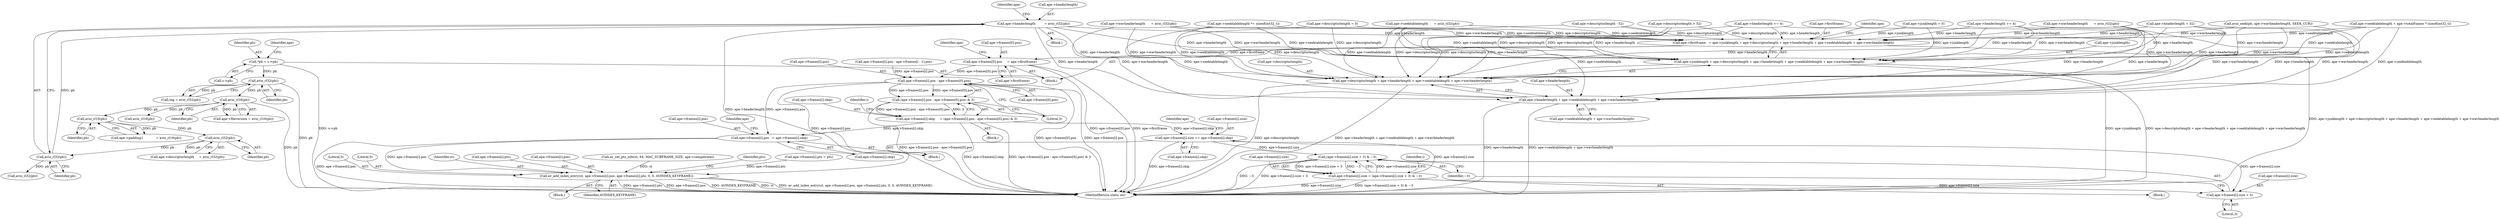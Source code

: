 digraph "0_FFmpeg_8312e3fc9041027a33c8bc667bb99740fdf41dd5@pointer" {
"1000206" [label="(Call,ape->headerlength         = avio_rl32(pb))"];
"1000210" [label="(Call,avio_rl32(pb))"];
"1000204" [label="(Call,avio_rl32(pb))"];
"1000198" [label="(Call,avio_rl16(pb))"];
"1000153" [label="(Call,avio_rl16(pb))"];
"1000136" [label="(Call,avio_rl32(pb))"];
"1000113" [label="(Call,*pb = s->pb)"];
"1000558" [label="(Call,ape->firstframe   = ape->junklength + ape->descriptorlength + ape->headerlength + ape->seektablelength + ape->wavheaderlength)"];
"1000649" [label="(Call,ape->frames[0].pos     = ape->firstframe)"];
"1000752" [label="(Call,ape->frames[i].pos - ape->frames[0].pos)"];
"1000751" [label="(Call,(ape->frames[i].pos - ape->frames[0].pos) & 3)"];
"1000743" [label="(Call,ape->frames[i].skip     = (ape->frames[i].pos - ape->frames[0].pos) & 3)"];
"1000821" [label="(Call,ape->frames[i].pos  -= ape->frames[i].skip)"];
"1001093" [label="(Call,av_add_index_entry(st, ape->frames[i].pos, ape->frames[i].pts, 0, 0, AVINDEX_KEYFRAME))"];
"1000836" [label="(Call,ape->frames[i].size += ape->frames[i].skip)"];
"1000859" [label="(Call,(ape->frames[i].size + 3) & ~3)"];
"1000851" [label="(Call,ape->frames[i].size = (ape->frames[i].size + 3) & ~3)"];
"1000860" [label="(Call,ape->frames[i].size + 3)"];
"1000562" [label="(Call,ape->junklength + ape->descriptorlength + ape->headerlength + ape->seektablelength + ape->wavheaderlength)"];
"1000566" [label="(Call,ape->descriptorlength + ape->headerlength + ape->seektablelength + ape->wavheaderlength)"];
"1000570" [label="(Call,ape->headerlength + ape->seektablelength + ape->wavheaderlength)"];
"1000326" [label="(Call,avio_rl16(pb))"];
"1000137" [label="(Identifier,pb)"];
"1000212" [label="(Call,ape->seektablelength      = avio_rl32(pb))"];
"1000381" [label="(Call,ape->headerlength += 4)"];
"1000210" [label="(Call,avio_rl32(pb))"];
"1001094" [label="(Identifier,st)"];
"1000855" [label="(Identifier,ape)"];
"1000861" [label="(Call,ape->frames[i].size)"];
"1000346" [label="(Call,ape->wavheaderlength      = avio_rl32(pb))"];
"1000404" [label="(Call,ape->seektablelength *= sizeof(int32_t))"];
"1000211" [label="(Identifier,pb)"];
"1000664" [label="(Identifier,ape)"];
"1000726" [label="(Call,ape->frames[i].pos - ape->frames[i - 1].pos)"];
"1000690" [label="(Identifier,i)"];
"1000753" [label="(Call,ape->frames[i].pos)"];
"1000822" [label="(Call,ape->frames[i].pos)"];
"1000154" [label="(Identifier,pb)"];
"1000115" [label="(Call,s->pb)"];
"1000571" [label="(Call,ape->headerlength)"];
"1000114" [label="(Identifier,pb)"];
"1000821" [label="(Call,ape->frames[i].pos  -= ape->frames[i].skip)"];
"1001102" [label="(Call,ape->frames[i].pts)"];
"1001095" [label="(Call,ape->frames[i].pos)"];
"1000811" [label="(Block,)"];
"1001014" [label="(Call,av_set_pts_info(st, 64, MAC_SUBFRAME_SIZE, ape->samplerate))"];
"1000649" [label="(Call,ape->frames[0].pos     = ape->firstframe)"];
"1000256" [label="(Call,ape->descriptorlength - 52)"];
"1000206" [label="(Call,ape->headerlength         = avio_rl32(pb))"];
"1000205" [label="(Identifier,pb)"];
"1000752" [label="(Call,ape->frames[i].pos - ape->frames[0].pos)"];
"1000760" [label="(Call,ape->frames[0].pos)"];
"1000837" [label="(Call,ape->frames[i].size)"];
"1001113" [label="(Identifier,pts)"];
"1000120" [label="(Identifier,ape)"];
"1000650" [label="(Call,ape->frames[0].pos)"];
"1000136" [label="(Call,avio_rl32(pb))"];
"1000216" [label="(Call,avio_rl32(pb))"];
"1000200" [label="(Call,ape->descriptorlength     = avio_rl32(pb))"];
"1000836" [label="(Call,ape->frames[i].size += ape->frames[i].skip)"];
"1000852" [label="(Call,ape->frames[i].size)"];
"1000149" [label="(Call,ape->fileversion = avio_rl16(pb))"];
"1000869" [label="(Identifier,~3)"];
"1000558" [label="(Call,ape->firstframe   = ape->junklength + ape->descriptorlength + ape->headerlength + ape->seektablelength + ape->wavheaderlength)"];
"1000859" [label="(Call,(ape->frames[i].size + 3) & ~3)"];
"1000767" [label="(Literal,3)"];
"1000810" [label="(Identifier,i)"];
"1000249" [label="(Call,ape->descriptorlength > 52)"];
"1000840" [label="(Identifier,ape)"];
"1000111" [label="(Block,)"];
"1000204" [label="(Call,avio_rl32(pb))"];
"1000574" [label="(Call,ape->seektablelength + ape->wavheaderlength)"];
"1001083" [label="(Block,)"];
"1000829" [label="(Call,ape->frames[i].skip)"];
"1000744" [label="(Call,ape->frames[i].skip)"];
"1000153" [label="(Call,avio_rl16(pb))"];
"1000860" [label="(Call,ape->frames[i].size + 3)"];
"1000567" [label="(Call,ape->descriptorlength)"];
"1000563" [label="(Call,ape->junklength)"];
"1001111" [label="(Identifier,AVINDEX_KEYFRAME)"];
"1000134" [label="(Call,tag = avio_rl32(pb))"];
"1000657" [label="(Call,ape->firstframe)"];
"1000317" [label="(Call,ape->headerlength = 32)"];
"1001084" [label="(Call,ape->frames[i].pts = pts)"];
"1000198" [label="(Call,avio_rl16(pb))"];
"1000562" [label="(Call,ape->junklength + ape->descriptorlength + ape->headerlength + ape->seektablelength + ape->wavheaderlength)"];
"1000559" [label="(Call,ape->firstframe)"];
"1000691" [label="(Block,)"];
"1000500" [label="(Call,avio_seek(pb, ape->wavheaderlength, SEEK_CUR))"];
"1000570" [label="(Call,ape->headerlength + ape->seektablelength + ape->wavheaderlength)"];
"1000411" [label="(Call,ape->seektablelength = ape->totalframes * sizeof(int32_t))"];
"1000194" [label="(Call,ape->padding1             = avio_rl16(pb))"];
"1000868" [label="(Literal,3)"];
"1000851" [label="(Call,ape->frames[i].size = (ape->frames[i].size + 3) & ~3)"];
"1001093" [label="(Call,av_add_index_entry(st, ape->frames[i].pos, ape->frames[i].pts, 0, 0, AVINDEX_KEYFRAME))"];
"1000113" [label="(Call,*pb = s->pb)"];
"1000751" [label="(Call,(ape->frames[i].pos - ape->frames[0].pos) & 3)"];
"1000743" [label="(Call,ape->frames[i].skip     = (ape->frames[i].pos - ape->frames[0].pos) & 3)"];
"1000820" [label="(Block,)"];
"1000214" [label="(Identifier,ape)"];
"1000312" [label="(Call,ape->descriptorlength = 0)"];
"1000129" [label="(Call,ape->junklength = 0)"];
"1000207" [label="(Call,ape->headerlength)"];
"1000399" [label="(Call,ape->headerlength += 4)"];
"1000218" [label="(Call,ape->wavheaderlength      = avio_rl32(pb))"];
"1001109" [label="(Literal,0)"];
"1000566" [label="(Call,ape->descriptorlength + ape->headerlength + ape->seektablelength + ape->wavheaderlength)"];
"1001121" [label="(MethodReturn,static int)"];
"1000844" [label="(Call,ape->frames[i].skip)"];
"1000199" [label="(Identifier,pb)"];
"1000193" [label="(Block,)"];
"1000583" [label="(Identifier,ape)"];
"1001110" [label="(Literal,0)"];
"1000206" -> "1000193"  [label="AST: "];
"1000206" -> "1000210"  [label="CFG: "];
"1000207" -> "1000206"  [label="AST: "];
"1000210" -> "1000206"  [label="AST: "];
"1000214" -> "1000206"  [label="CFG: "];
"1000206" -> "1001121"  [label="DDG: ape->headerlength"];
"1000210" -> "1000206"  [label="DDG: pb"];
"1000206" -> "1000558"  [label="DDG: ape->headerlength"];
"1000206" -> "1000562"  [label="DDG: ape->headerlength"];
"1000206" -> "1000566"  [label="DDG: ape->headerlength"];
"1000206" -> "1000570"  [label="DDG: ape->headerlength"];
"1000210" -> "1000211"  [label="CFG: "];
"1000211" -> "1000210"  [label="AST: "];
"1000204" -> "1000210"  [label="DDG: pb"];
"1000210" -> "1000216"  [label="DDG: pb"];
"1000204" -> "1000200"  [label="AST: "];
"1000204" -> "1000205"  [label="CFG: "];
"1000205" -> "1000204"  [label="AST: "];
"1000200" -> "1000204"  [label="CFG: "];
"1000204" -> "1000200"  [label="DDG: pb"];
"1000198" -> "1000204"  [label="DDG: pb"];
"1000198" -> "1000194"  [label="AST: "];
"1000198" -> "1000199"  [label="CFG: "];
"1000199" -> "1000198"  [label="AST: "];
"1000194" -> "1000198"  [label="CFG: "];
"1000198" -> "1000194"  [label="DDG: pb"];
"1000153" -> "1000198"  [label="DDG: pb"];
"1000153" -> "1000149"  [label="AST: "];
"1000153" -> "1000154"  [label="CFG: "];
"1000154" -> "1000153"  [label="AST: "];
"1000149" -> "1000153"  [label="CFG: "];
"1000153" -> "1001121"  [label="DDG: pb"];
"1000153" -> "1000149"  [label="DDG: pb"];
"1000136" -> "1000153"  [label="DDG: pb"];
"1000153" -> "1000326"  [label="DDG: pb"];
"1000136" -> "1000134"  [label="AST: "];
"1000136" -> "1000137"  [label="CFG: "];
"1000137" -> "1000136"  [label="AST: "];
"1000134" -> "1000136"  [label="CFG: "];
"1000136" -> "1001121"  [label="DDG: pb"];
"1000136" -> "1000134"  [label="DDG: pb"];
"1000113" -> "1000136"  [label="DDG: pb"];
"1000113" -> "1000111"  [label="AST: "];
"1000113" -> "1000115"  [label="CFG: "];
"1000114" -> "1000113"  [label="AST: "];
"1000115" -> "1000113"  [label="AST: "];
"1000120" -> "1000113"  [label="CFG: "];
"1000113" -> "1001121"  [label="DDG: s->pb"];
"1000558" -> "1000111"  [label="AST: "];
"1000558" -> "1000562"  [label="CFG: "];
"1000559" -> "1000558"  [label="AST: "];
"1000562" -> "1000558"  [label="AST: "];
"1000583" -> "1000558"  [label="CFG: "];
"1000558" -> "1001121"  [label="DDG: ape->junklength + ape->descriptorlength + ape->headerlength + ape->seektablelength + ape->wavheaderlength"];
"1000129" -> "1000558"  [label="DDG: ape->junklength"];
"1000312" -> "1000558"  [label="DDG: ape->descriptorlength"];
"1000256" -> "1000558"  [label="DDG: ape->descriptorlength"];
"1000249" -> "1000558"  [label="DDG: ape->descriptorlength"];
"1000317" -> "1000558"  [label="DDG: ape->headerlength"];
"1000381" -> "1000558"  [label="DDG: ape->headerlength"];
"1000399" -> "1000558"  [label="DDG: ape->headerlength"];
"1000404" -> "1000558"  [label="DDG: ape->seektablelength"];
"1000411" -> "1000558"  [label="DDG: ape->seektablelength"];
"1000212" -> "1000558"  [label="DDG: ape->seektablelength"];
"1000218" -> "1000558"  [label="DDG: ape->wavheaderlength"];
"1000346" -> "1000558"  [label="DDG: ape->wavheaderlength"];
"1000500" -> "1000558"  [label="DDG: ape->wavheaderlength"];
"1000558" -> "1000649"  [label="DDG: ape->firstframe"];
"1000649" -> "1000111"  [label="AST: "];
"1000649" -> "1000657"  [label="CFG: "];
"1000650" -> "1000649"  [label="AST: "];
"1000657" -> "1000649"  [label="AST: "];
"1000664" -> "1000649"  [label="CFG: "];
"1000649" -> "1001121"  [label="DDG: ape->frames[0].pos"];
"1000649" -> "1001121"  [label="DDG: ape->firstframe"];
"1000649" -> "1000752"  [label="DDG: ape->frames[0].pos"];
"1000752" -> "1000751"  [label="AST: "];
"1000752" -> "1000760"  [label="CFG: "];
"1000753" -> "1000752"  [label="AST: "];
"1000760" -> "1000752"  [label="AST: "];
"1000767" -> "1000752"  [label="CFG: "];
"1000752" -> "1001121"  [label="DDG: ape->frames[0].pos"];
"1000752" -> "1001121"  [label="DDG: ape->frames[i].pos"];
"1000752" -> "1000751"  [label="DDG: ape->frames[i].pos"];
"1000752" -> "1000751"  [label="DDG: ape->frames[0].pos"];
"1000726" -> "1000752"  [label="DDG: ape->frames[i].pos"];
"1000752" -> "1000821"  [label="DDG: ape->frames[i].pos"];
"1000752" -> "1001093"  [label="DDG: ape->frames[i].pos"];
"1000751" -> "1000743"  [label="AST: "];
"1000751" -> "1000767"  [label="CFG: "];
"1000767" -> "1000751"  [label="AST: "];
"1000743" -> "1000751"  [label="CFG: "];
"1000751" -> "1001121"  [label="DDG: ape->frames[i].pos - ape->frames[0].pos"];
"1000751" -> "1000743"  [label="DDG: ape->frames[i].pos - ape->frames[0].pos"];
"1000751" -> "1000743"  [label="DDG: 3"];
"1000743" -> "1000691"  [label="AST: "];
"1000744" -> "1000743"  [label="AST: "];
"1000690" -> "1000743"  [label="CFG: "];
"1000743" -> "1001121"  [label="DDG: (ape->frames[i].pos - ape->frames[0].pos) & 3"];
"1000743" -> "1001121"  [label="DDG: ape->frames[i].skip"];
"1000743" -> "1000821"  [label="DDG: ape->frames[i].skip"];
"1000743" -> "1000836"  [label="DDG: ape->frames[i].skip"];
"1000821" -> "1000820"  [label="AST: "];
"1000821" -> "1000829"  [label="CFG: "];
"1000822" -> "1000821"  [label="AST: "];
"1000829" -> "1000821"  [label="AST: "];
"1000840" -> "1000821"  [label="CFG: "];
"1000821" -> "1001121"  [label="DDG: ape->frames[i].pos"];
"1000821" -> "1001093"  [label="DDG: ape->frames[i].pos"];
"1001093" -> "1001083"  [label="AST: "];
"1001093" -> "1001111"  [label="CFG: "];
"1001094" -> "1001093"  [label="AST: "];
"1001095" -> "1001093"  [label="AST: "];
"1001102" -> "1001093"  [label="AST: "];
"1001109" -> "1001093"  [label="AST: "];
"1001110" -> "1001093"  [label="AST: "];
"1001111" -> "1001093"  [label="AST: "];
"1001113" -> "1001093"  [label="CFG: "];
"1001093" -> "1001121"  [label="DDG: AVINDEX_KEYFRAME"];
"1001093" -> "1001121"  [label="DDG: st"];
"1001093" -> "1001121"  [label="DDG: av_add_index_entry(st, ape->frames[i].pos, ape->frames[i].pts, 0, 0, AVINDEX_KEYFRAME)"];
"1001093" -> "1001121"  [label="DDG: ape->frames[i].pts"];
"1001093" -> "1001121"  [label="DDG: ape->frames[i].pos"];
"1001014" -> "1001093"  [label="DDG: st"];
"1001084" -> "1001093"  [label="DDG: ape->frames[i].pts"];
"1000836" -> "1000820"  [label="AST: "];
"1000836" -> "1000844"  [label="CFG: "];
"1000837" -> "1000836"  [label="AST: "];
"1000844" -> "1000836"  [label="AST: "];
"1000855" -> "1000836"  [label="CFG: "];
"1000836" -> "1001121"  [label="DDG: ape->frames[i].skip"];
"1000851" -> "1000836"  [label="DDG: ape->frames[i].size"];
"1000836" -> "1000859"  [label="DDG: ape->frames[i].size"];
"1000836" -> "1000860"  [label="DDG: ape->frames[i].size"];
"1000859" -> "1000851"  [label="AST: "];
"1000859" -> "1000869"  [label="CFG: "];
"1000860" -> "1000859"  [label="AST: "];
"1000869" -> "1000859"  [label="AST: "];
"1000851" -> "1000859"  [label="CFG: "];
"1000859" -> "1001121"  [label="DDG: ape->frames[i].size + 3"];
"1000859" -> "1001121"  [label="DDG: ~3"];
"1000859" -> "1000851"  [label="DDG: ape->frames[i].size + 3"];
"1000859" -> "1000851"  [label="DDG: ~3"];
"1000851" -> "1000859"  [label="DDG: ape->frames[i].size"];
"1000851" -> "1000811"  [label="AST: "];
"1000852" -> "1000851"  [label="AST: "];
"1000810" -> "1000851"  [label="CFG: "];
"1000851" -> "1001121"  [label="DDG: ape->frames[i].size"];
"1000851" -> "1001121"  [label="DDG: (ape->frames[i].size + 3) & ~3"];
"1000851" -> "1000860"  [label="DDG: ape->frames[i].size"];
"1000860" -> "1000868"  [label="CFG: "];
"1000861" -> "1000860"  [label="AST: "];
"1000868" -> "1000860"  [label="AST: "];
"1000869" -> "1000860"  [label="CFG: "];
"1000562" -> "1000566"  [label="CFG: "];
"1000563" -> "1000562"  [label="AST: "];
"1000566" -> "1000562"  [label="AST: "];
"1000562" -> "1001121"  [label="DDG: ape->junklength"];
"1000562" -> "1001121"  [label="DDG: ape->descriptorlength + ape->headerlength + ape->seektablelength + ape->wavheaderlength"];
"1000129" -> "1000562"  [label="DDG: ape->junklength"];
"1000312" -> "1000562"  [label="DDG: ape->descriptorlength"];
"1000256" -> "1000562"  [label="DDG: ape->descriptorlength"];
"1000249" -> "1000562"  [label="DDG: ape->descriptorlength"];
"1000317" -> "1000562"  [label="DDG: ape->headerlength"];
"1000381" -> "1000562"  [label="DDG: ape->headerlength"];
"1000399" -> "1000562"  [label="DDG: ape->headerlength"];
"1000404" -> "1000562"  [label="DDG: ape->seektablelength"];
"1000411" -> "1000562"  [label="DDG: ape->seektablelength"];
"1000212" -> "1000562"  [label="DDG: ape->seektablelength"];
"1000218" -> "1000562"  [label="DDG: ape->wavheaderlength"];
"1000346" -> "1000562"  [label="DDG: ape->wavheaderlength"];
"1000500" -> "1000562"  [label="DDG: ape->wavheaderlength"];
"1000566" -> "1000570"  [label="CFG: "];
"1000567" -> "1000566"  [label="AST: "];
"1000570" -> "1000566"  [label="AST: "];
"1000566" -> "1001121"  [label="DDG: ape->descriptorlength"];
"1000566" -> "1001121"  [label="DDG: ape->headerlength + ape->seektablelength + ape->wavheaderlength"];
"1000312" -> "1000566"  [label="DDG: ape->descriptorlength"];
"1000256" -> "1000566"  [label="DDG: ape->descriptorlength"];
"1000249" -> "1000566"  [label="DDG: ape->descriptorlength"];
"1000317" -> "1000566"  [label="DDG: ape->headerlength"];
"1000381" -> "1000566"  [label="DDG: ape->headerlength"];
"1000399" -> "1000566"  [label="DDG: ape->headerlength"];
"1000404" -> "1000566"  [label="DDG: ape->seektablelength"];
"1000411" -> "1000566"  [label="DDG: ape->seektablelength"];
"1000212" -> "1000566"  [label="DDG: ape->seektablelength"];
"1000218" -> "1000566"  [label="DDG: ape->wavheaderlength"];
"1000346" -> "1000566"  [label="DDG: ape->wavheaderlength"];
"1000500" -> "1000566"  [label="DDG: ape->wavheaderlength"];
"1000570" -> "1000574"  [label="CFG: "];
"1000571" -> "1000570"  [label="AST: "];
"1000574" -> "1000570"  [label="AST: "];
"1000570" -> "1001121"  [label="DDG: ape->headerlength"];
"1000570" -> "1001121"  [label="DDG: ape->seektablelength + ape->wavheaderlength"];
"1000317" -> "1000570"  [label="DDG: ape->headerlength"];
"1000381" -> "1000570"  [label="DDG: ape->headerlength"];
"1000399" -> "1000570"  [label="DDG: ape->headerlength"];
"1000404" -> "1000570"  [label="DDG: ape->seektablelength"];
"1000411" -> "1000570"  [label="DDG: ape->seektablelength"];
"1000212" -> "1000570"  [label="DDG: ape->seektablelength"];
"1000218" -> "1000570"  [label="DDG: ape->wavheaderlength"];
"1000346" -> "1000570"  [label="DDG: ape->wavheaderlength"];
"1000500" -> "1000570"  [label="DDG: ape->wavheaderlength"];
}
